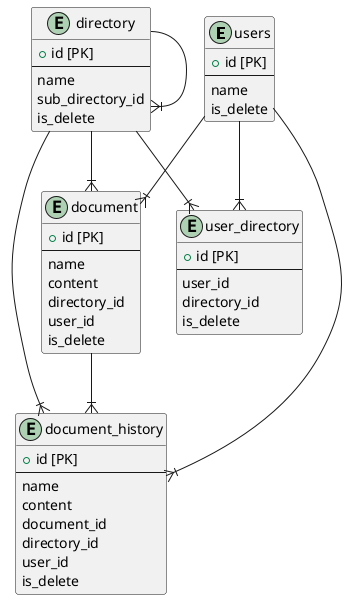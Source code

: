 @startuml
'03_DBモデリング3

entity users {
  + id [PK]
  --
  name
  is_delete
}

entity user_directory {
  + id [PK]
  --
  user_id
  directory_id
  is_delete
}

entity directory {
  + id [PK]
  --
  name
  sub_directory_id
  is_delete
}

entity document {
  + id [PK]
  --
  name
  content
  directory_id
  user_id
  is_delete
}

entity document_history {
  + id [PK]
  --
  name
  content
  document_id
  directory_id
  user_id
  is_delete
}

users      --|{ user_directory
directory  --|{ directory
directory  --|{ user_directory
users  --|{ document
directory  --|{ document
users  --|{ document_history
directory  --|{ document_history
document   --|{ document_history

@enduml